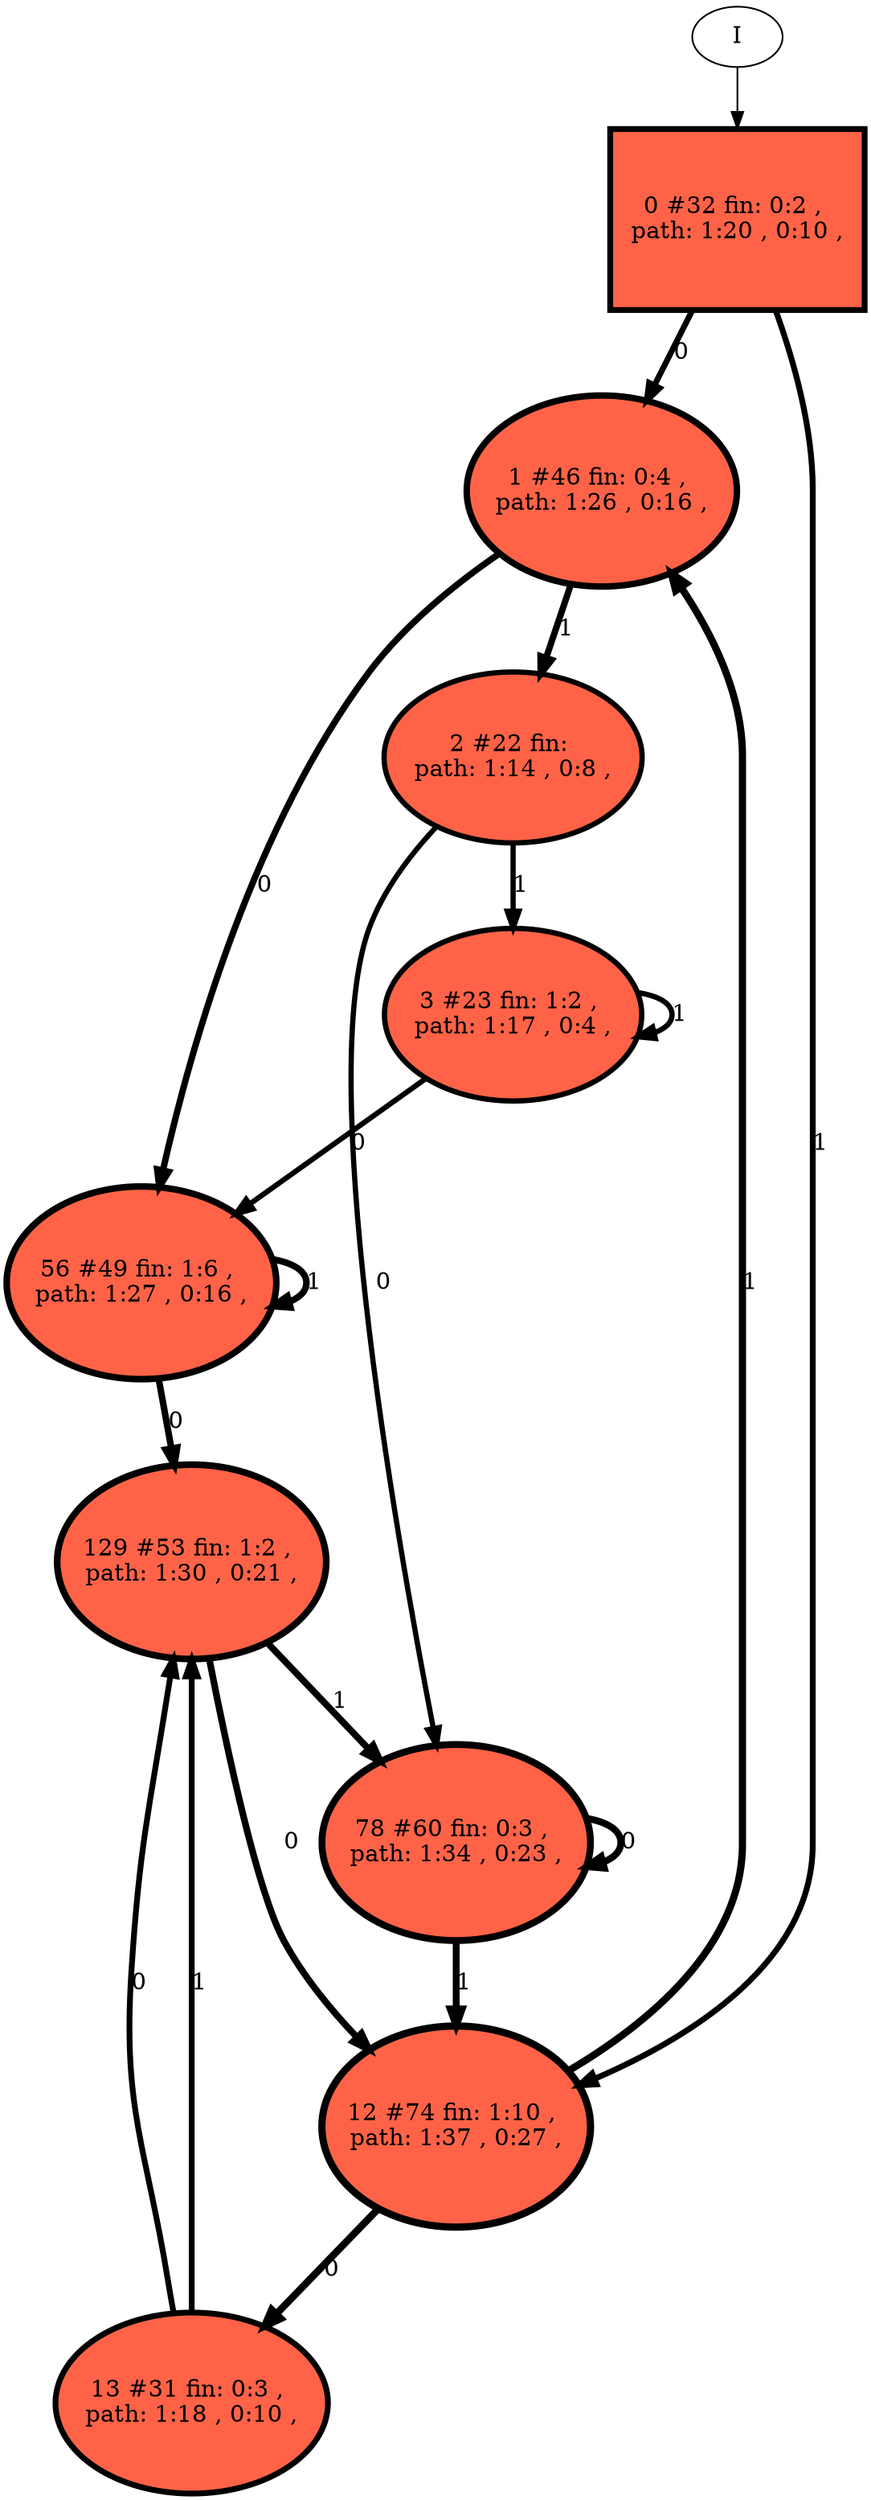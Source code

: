// produced with flexfringe // 
digraph DFA {
	0 [label="root" shape=box];
		I -> 0;
	0 [ label="0 #32 fin: 0:2 , 
 path: 1:20 , 0:10 , " , style=filled, fillcolor="tomato", width=1.5033, height=1.5033, penwidth=3.49651];
		0 -> 1 [label="0 " , penwidth=3.49651 ];
		0 -> 12 [label="1 " , penwidth=3.49651 ];
	1 [ label="1 #46 fin: 0:4 , 
 path: 1:26 , 0:16 , " , style=filled, fillcolor="tomato", width=1.57901, height=1.57901, penwidth=3.85015];
		1 -> 56 [label="0 " , penwidth=3.85015 ];
		1 -> 2 [label="1 " , penwidth=3.85015 ];
	12 [ label="12 #74 fin: 1:10 , 
 path: 1:37 , 0:27 , " , style=filled, fillcolor="tomato", width=1.671, height=1.671, penwidth=4.31749];
		12 -> 13 [label="0 " , penwidth=4.31749 ];
		12 -> 1 [label="1 " , penwidth=4.31749 ];
	56 [ label="56 #49 fin: 1:6 , 
 path: 1:27 , 0:16 , " , style=filled, fillcolor="tomato", width=1.59169, height=1.59169, penwidth=3.91202];
		56 -> 129 [label="0 " , penwidth=3.91202 ];
		56 -> 56 [label="1 " , penwidth=3.91202 ];
	2 [ label="2 #22 fin: 
 path: 1:14 , 0:8 , " , style=filled, fillcolor="tomato", width=1.41961, height=1.41961, penwidth=3.13549];
		2 -> 78 [label="0 " , penwidth=3.13549 ];
		2 -> 3 [label="1 " , penwidth=3.13549 ];
	13 [ label="13 #31 fin: 0:3 , 
 path: 1:18 , 0:10 , " , style=filled, fillcolor="tomato", width=1.49643, height=1.49643, penwidth=3.46574];
		13 -> 129 [label="0 " , penwidth=3.46574 ];
		13 -> 129 [label="1 " , penwidth=3.46574 ];
	78 [ label="78 #60 fin: 0:3 , 
 path: 1:34 , 0:23 , " , style=filled, fillcolor="tomato", width=1.63137, height=1.63137, penwidth=4.11087];
		78 -> 78 [label="0 " , penwidth=4.11087 ];
		78 -> 12 [label="1 " , penwidth=4.11087 ];
	3 [ label="3 #23 fin: 1:2 , 
 path: 1:17 , 0:4 , " , style=filled, fillcolor="tomato", width=1.42985, height=1.42985, penwidth=3.17805];
		3 -> 56 [label="0 " , penwidth=3.17805 ];
		3 -> 3 [label="1 " , penwidth=3.17805 ];
	129 [ label="129 #53 fin: 1:2 , 
 path: 1:30 , 0:21 , " , style=filled, fillcolor="tomato", width=1.60723, height=1.60723, penwidth=3.98898];
		129 -> 12 [label="0 " , penwidth=3.98898 ];
		129 -> 78 [label="1 " , penwidth=3.98898 ];
}
